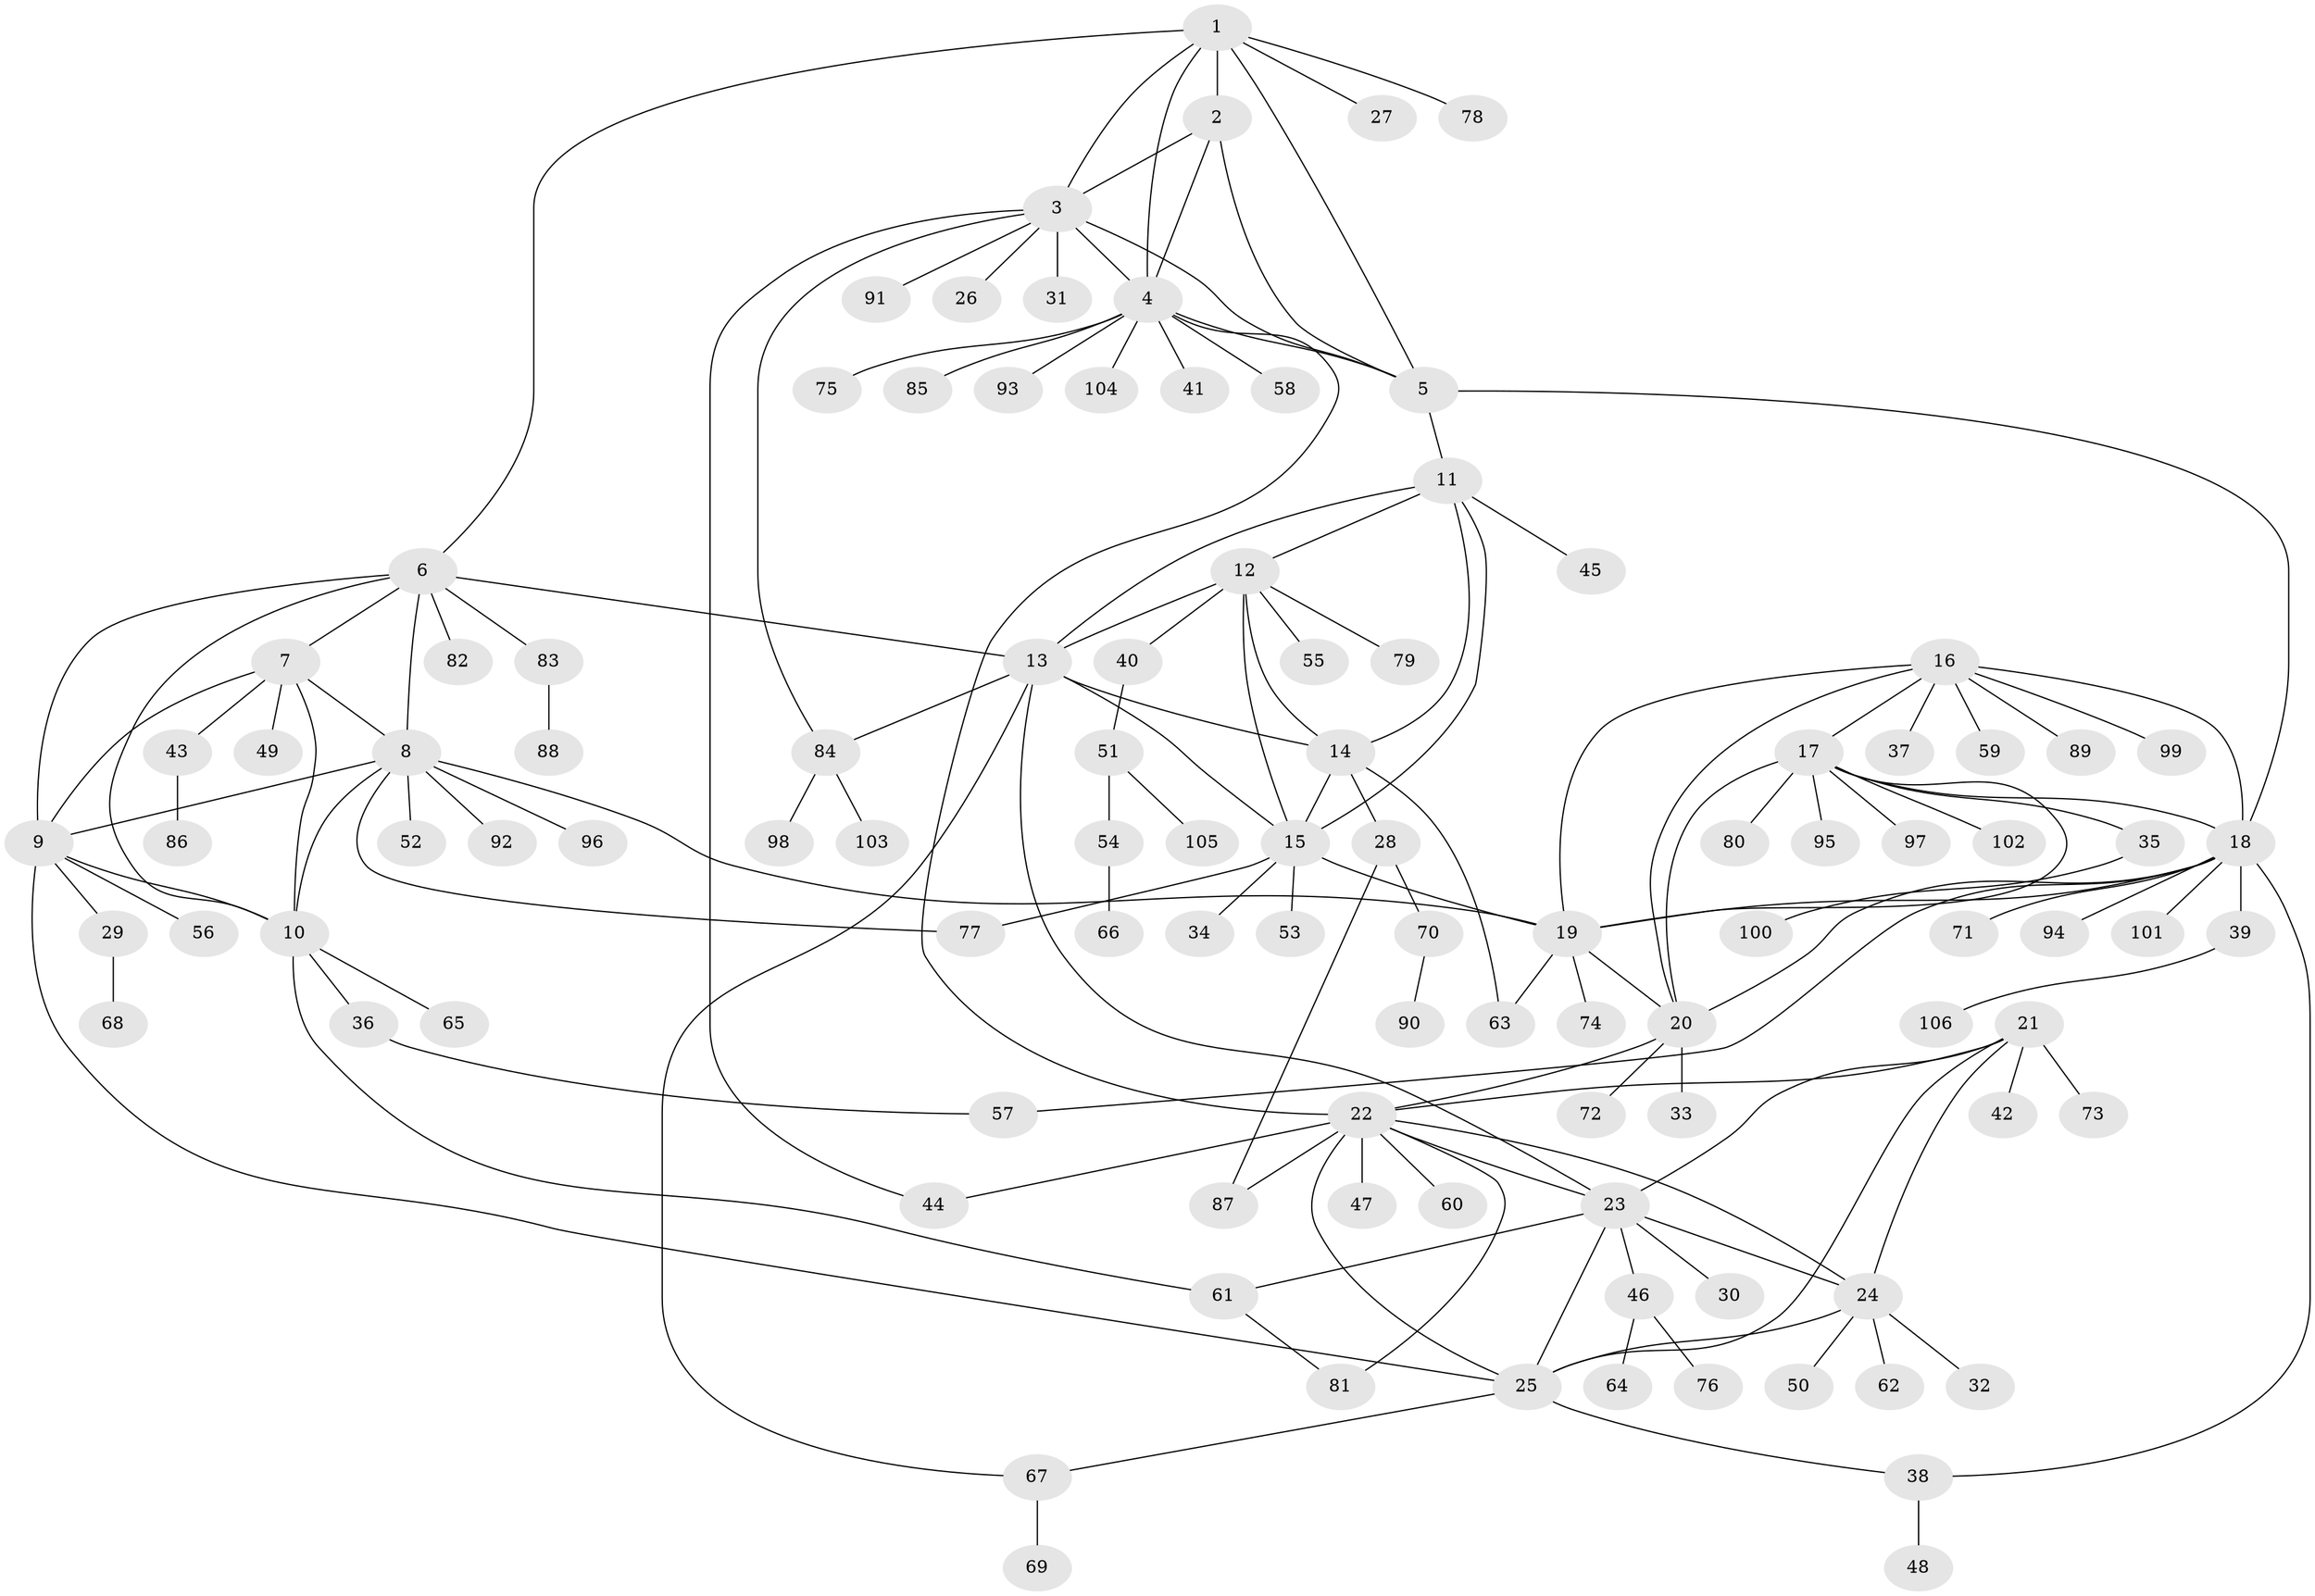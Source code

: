 // coarse degree distribution, {8: 0.03896103896103896, 3: 0.06493506493506493, 7: 0.03896103896103896, 9: 0.025974025974025976, 6: 0.05194805194805195, 4: 0.012987012987012988, 11: 0.03896103896103896, 5: 0.03896103896103896, 1: 0.5974025974025974, 2: 0.09090909090909091}
// Generated by graph-tools (version 1.1) at 2025/42/03/06/25 10:42:08]
// undirected, 106 vertices, 151 edges
graph export_dot {
graph [start="1"]
  node [color=gray90,style=filled];
  1;
  2;
  3;
  4;
  5;
  6;
  7;
  8;
  9;
  10;
  11;
  12;
  13;
  14;
  15;
  16;
  17;
  18;
  19;
  20;
  21;
  22;
  23;
  24;
  25;
  26;
  27;
  28;
  29;
  30;
  31;
  32;
  33;
  34;
  35;
  36;
  37;
  38;
  39;
  40;
  41;
  42;
  43;
  44;
  45;
  46;
  47;
  48;
  49;
  50;
  51;
  52;
  53;
  54;
  55;
  56;
  57;
  58;
  59;
  60;
  61;
  62;
  63;
  64;
  65;
  66;
  67;
  68;
  69;
  70;
  71;
  72;
  73;
  74;
  75;
  76;
  77;
  78;
  79;
  80;
  81;
  82;
  83;
  84;
  85;
  86;
  87;
  88;
  89;
  90;
  91;
  92;
  93;
  94;
  95;
  96;
  97;
  98;
  99;
  100;
  101;
  102;
  103;
  104;
  105;
  106;
  1 -- 2;
  1 -- 3;
  1 -- 4;
  1 -- 5;
  1 -- 6;
  1 -- 27;
  1 -- 78;
  2 -- 3;
  2 -- 4;
  2 -- 5;
  3 -- 4;
  3 -- 5;
  3 -- 26;
  3 -- 31;
  3 -- 44;
  3 -- 84;
  3 -- 91;
  4 -- 5;
  4 -- 22;
  4 -- 41;
  4 -- 58;
  4 -- 75;
  4 -- 85;
  4 -- 93;
  4 -- 104;
  5 -- 11;
  5 -- 18;
  6 -- 7;
  6 -- 8;
  6 -- 9;
  6 -- 10;
  6 -- 13;
  6 -- 82;
  6 -- 83;
  7 -- 8;
  7 -- 9;
  7 -- 10;
  7 -- 43;
  7 -- 49;
  8 -- 9;
  8 -- 10;
  8 -- 19;
  8 -- 52;
  8 -- 77;
  8 -- 92;
  8 -- 96;
  9 -- 10;
  9 -- 25;
  9 -- 29;
  9 -- 56;
  10 -- 36;
  10 -- 61;
  10 -- 65;
  11 -- 12;
  11 -- 13;
  11 -- 14;
  11 -- 15;
  11 -- 45;
  12 -- 13;
  12 -- 14;
  12 -- 15;
  12 -- 40;
  12 -- 55;
  12 -- 79;
  13 -- 14;
  13 -- 15;
  13 -- 23;
  13 -- 67;
  13 -- 84;
  14 -- 15;
  14 -- 28;
  14 -- 63;
  15 -- 19;
  15 -- 34;
  15 -- 53;
  15 -- 77;
  16 -- 17;
  16 -- 18;
  16 -- 19;
  16 -- 20;
  16 -- 37;
  16 -- 59;
  16 -- 89;
  16 -- 99;
  17 -- 18;
  17 -- 19;
  17 -- 20;
  17 -- 35;
  17 -- 80;
  17 -- 95;
  17 -- 97;
  17 -- 102;
  18 -- 19;
  18 -- 20;
  18 -- 38;
  18 -- 39;
  18 -- 57;
  18 -- 71;
  18 -- 94;
  18 -- 101;
  19 -- 20;
  19 -- 63;
  19 -- 74;
  20 -- 22;
  20 -- 33;
  20 -- 72;
  21 -- 22;
  21 -- 23;
  21 -- 24;
  21 -- 25;
  21 -- 42;
  21 -- 73;
  22 -- 23;
  22 -- 24;
  22 -- 25;
  22 -- 44;
  22 -- 47;
  22 -- 60;
  22 -- 81;
  22 -- 87;
  23 -- 24;
  23 -- 25;
  23 -- 30;
  23 -- 46;
  23 -- 61;
  24 -- 25;
  24 -- 32;
  24 -- 50;
  24 -- 62;
  25 -- 38;
  25 -- 67;
  28 -- 70;
  28 -- 87;
  29 -- 68;
  35 -- 100;
  36 -- 57;
  38 -- 48;
  39 -- 106;
  40 -- 51;
  43 -- 86;
  46 -- 64;
  46 -- 76;
  51 -- 54;
  51 -- 105;
  54 -- 66;
  61 -- 81;
  67 -- 69;
  70 -- 90;
  83 -- 88;
  84 -- 98;
  84 -- 103;
}
